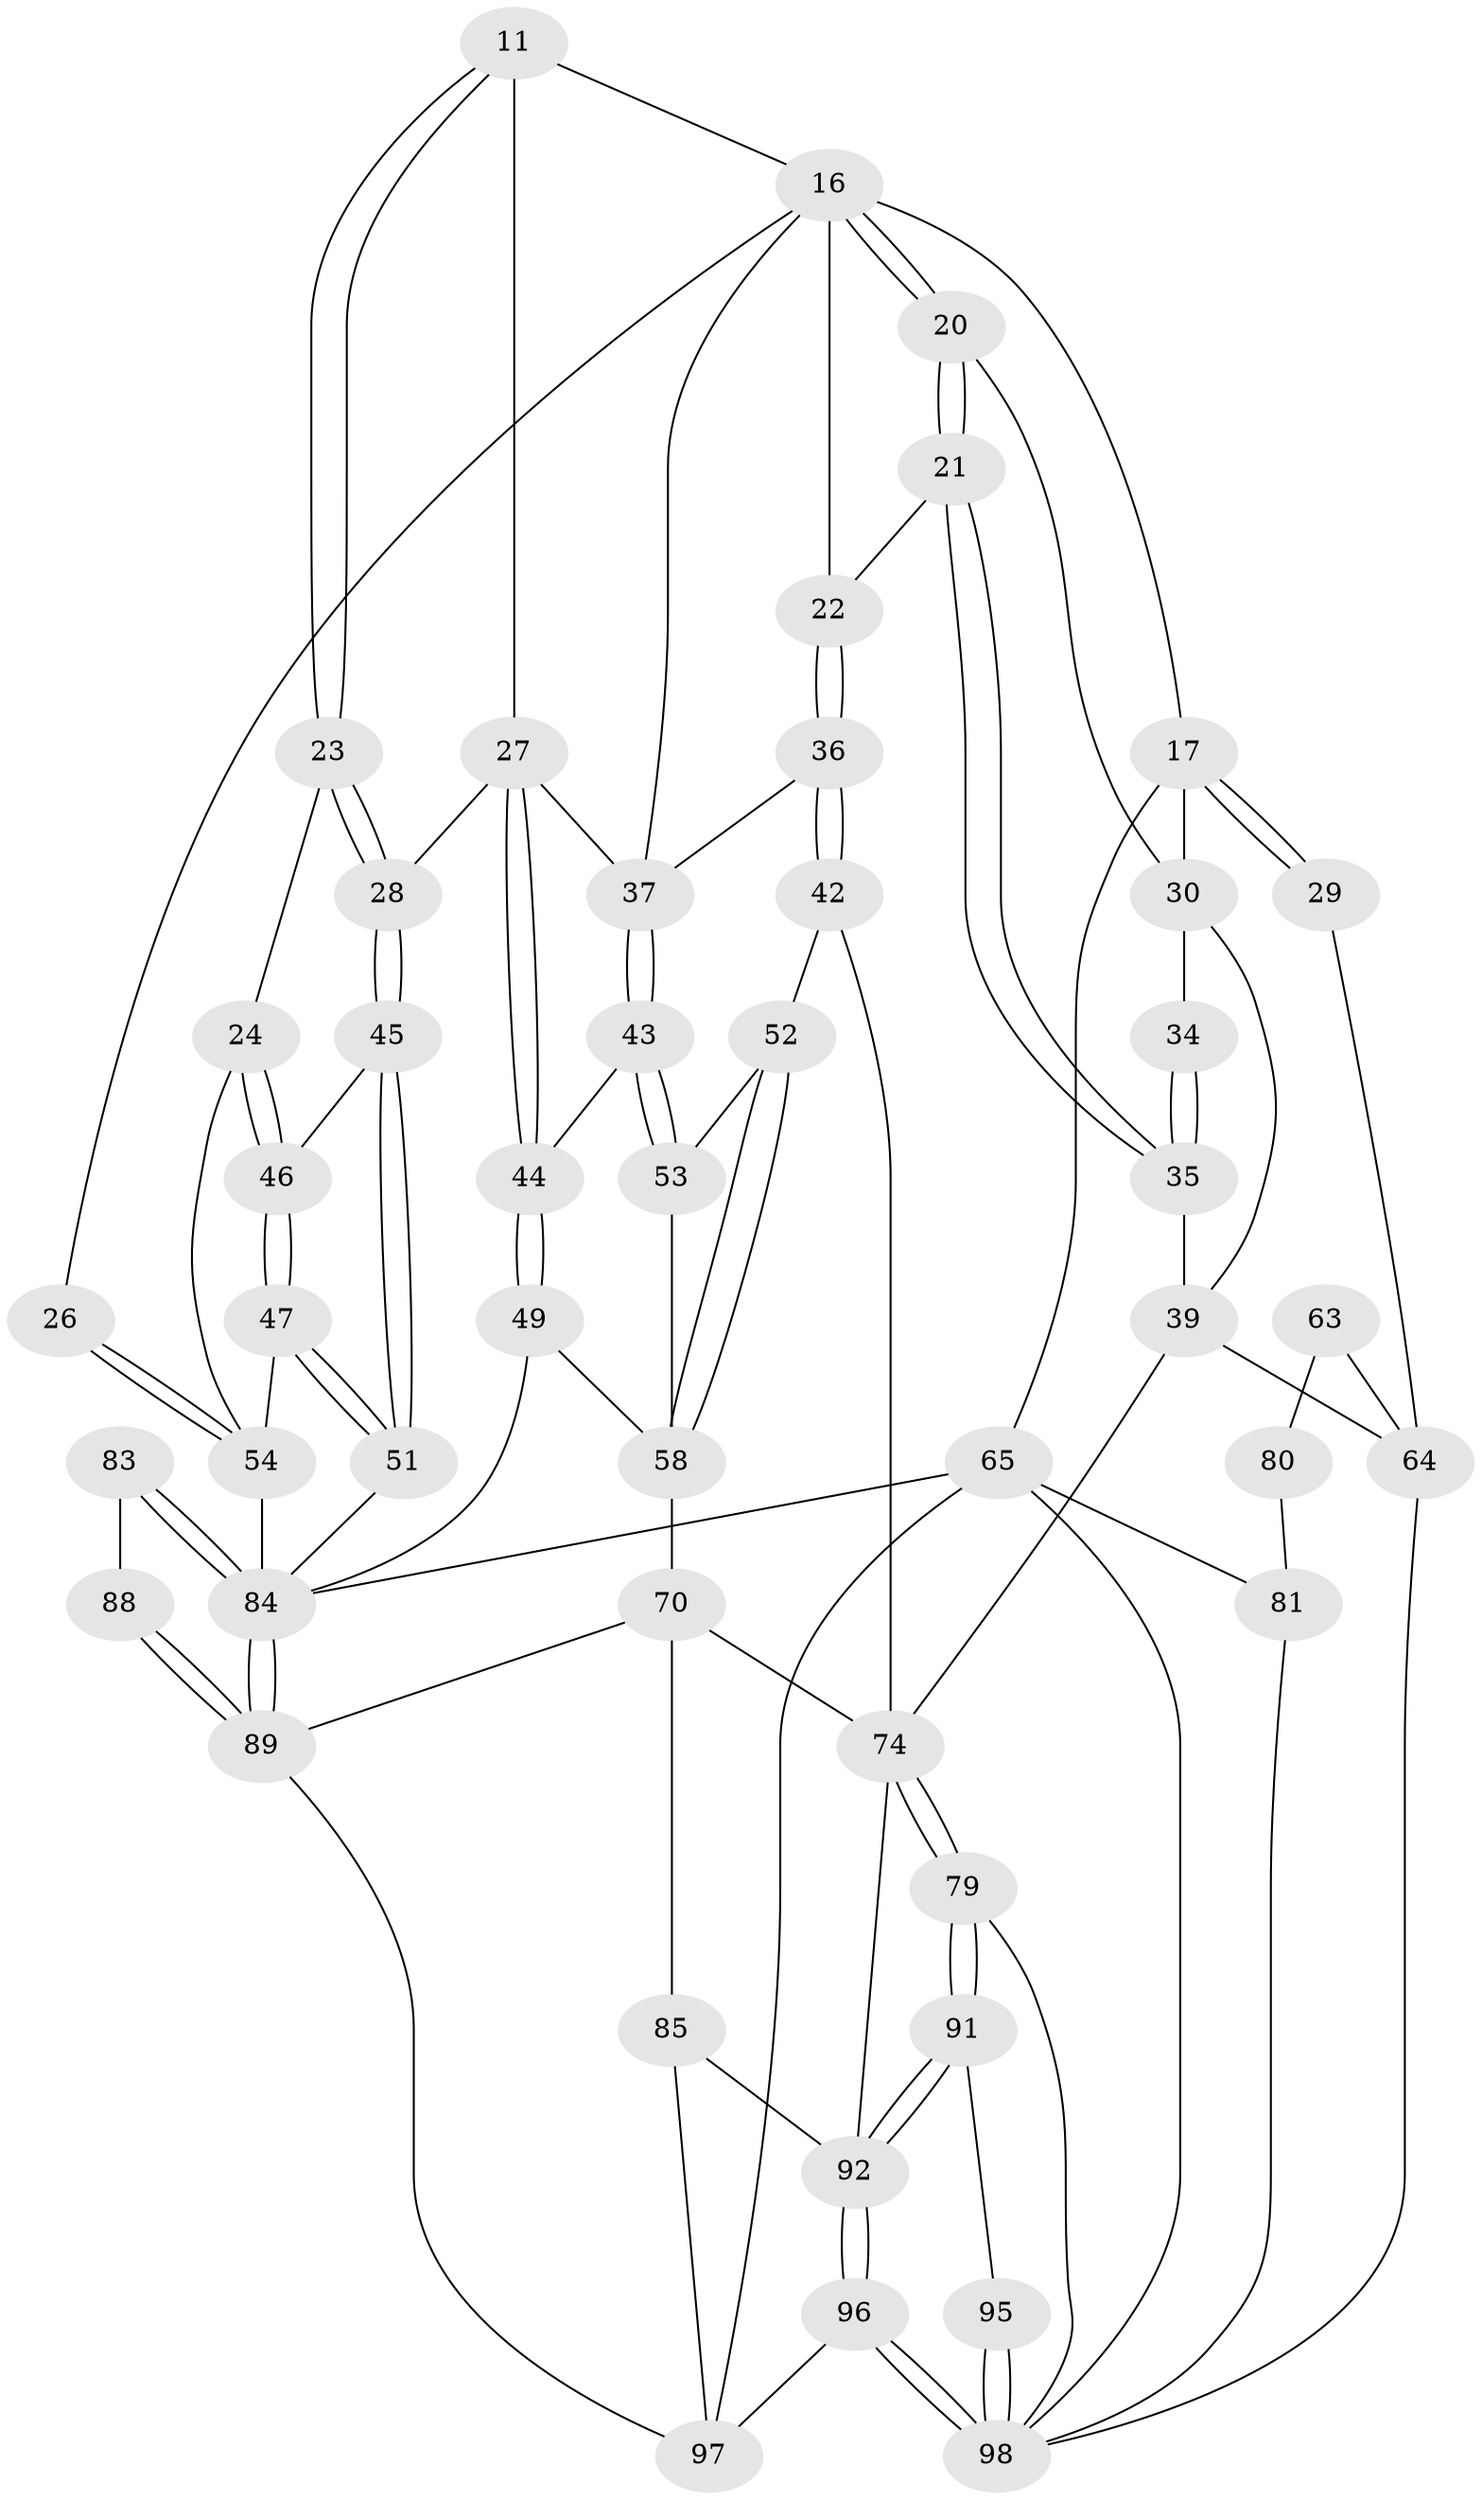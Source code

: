 // original degree distribution, {4: 0.21428571428571427, 6: 0.21428571428571427, 5: 0.5408163265306123, 3: 0.030612244897959183}
// Generated by graph-tools (version 1.1) at 2025/00/03/09/25 05:00:03]
// undirected, 49 vertices, 111 edges
graph export_dot {
graph [start="1"]
  node [color=gray90,style=filled];
  11 [pos="+0.0986415124580804+0.14154608389323292",super="+10"];
  16 [pos="+0.5739042480142272+0",super="+6+8+9"];
  17 [pos="+0.7788277088615055+0.08896226213569945",super="+14+15"];
  20 [pos="+0.6346169557586587+0.2235824813103801"];
  21 [pos="+0.5819206218119328+0.27619013786632624"];
  22 [pos="+0.5674757940723826+0.2725723041143572"];
  23 [pos="+0.11903114571703265+0.2699974698605069"];
  24 [pos="+0.10727524385775725+0.2750174621165506"];
  26 [pos="+0+0.28244968031418155"];
  27 [pos="+0.1879623999572764+0.29292203001044226",super="+13"];
  28 [pos="+0.16060250866364728+0.2889913153459977"];
  29 [pos="+1+0.23421480599269257"];
  30 [pos="+0.8152722460703872+0.2363206653509674",super="+19"];
  34 [pos="+0.7149223951454218+0.33250148852388006"];
  35 [pos="+0.6943375922794968+0.36601605574389195"];
  36 [pos="+0.48687533111808395+0.321703914677845"];
  37 [pos="+0.37716475554732964+0.23767008549046859",super="+12"];
  39 [pos="+0.6716198702102943+0.49684830233073857",super="+38+31"];
  42 [pos="+0.523092669638718+0.4871665762780481"];
  43 [pos="+0.33709207449322004+0.38603471712171405"];
  44 [pos="+0.22924340826385603+0.3925979543691643"];
  45 [pos="+0.1215623461968675+0.3905554776276239"];
  46 [pos="+0.09309569237042799+0.36506237184266976"];
  47 [pos="+0.06015187119567755+0.4049431535071989"];
  49 [pos="+0.15861148711591316+0.5542916211285634"];
  51 [pos="+0.10537910995046297+0.4588830886793023"];
  52 [pos="+0.4533706150953465+0.4789736909186035"];
  53 [pos="+0.3658919141350846+0.4355695892396344"];
  54 [pos="+0+0.3549425232891128",super="+48+25"];
  58 [pos="+0.2988959926832232+0.5940569263652207",super="+57"];
  63 [pos="+0.9340468685437177+0.642001215328437",super="+62"];
  64 [pos="+0.8427119490895041+0.6038724440384297",super="+59"];
  65 [pos="+1+1",super="+61"];
  70 [pos="+0.33619994951827886+0.7359120744321742",super="+69"];
  74 [pos="+0.6144748887012728+0.754455164266933",super="+40+68"];
  79 [pos="+0.69341006313974+0.795856681654042"];
  80 [pos="+0.9523668524042709+0.7488525690879443",super="+67"];
  81 [pos="+0.8291733206562676+0.8113897231674209",super="+66"];
  83 [pos="+0.1173901282738298+0.830690809819442",super="+73"];
  84 [pos="+0.04267663171249072+0.9366876955880628",super="+60+55"];
  85 [pos="+0.4310723503190525+0.8727974394857533",super="+82"];
  88 [pos="+0.218031952493073+0.8487766205779206",super="+72"];
  89 [pos="+0.25063448763219265+0.9145462379540195",super="+87"];
  91 [pos="+0.6041168553783426+0.9573784410347089"];
  92 [pos="+0.5853865934011883+0.9666432442970321",super="+90+75+76"];
  95 [pos="+0.673169231421104+0.9502801842561825"];
  96 [pos="+0.5411818791058799+1"];
  97 [pos="+0.34737862419590404+1",super="+86"];
  98 [pos="+0.8826022537776343+1",super="+93+94"];
  11 -- 23;
  11 -- 23;
  11 -- 16 [weight=2];
  11 -- 27;
  16 -- 20;
  16 -- 20;
  16 -- 17 [weight=2];
  16 -- 22;
  16 -- 26;
  16 -- 37;
  17 -- 29 [weight=2];
  17 -- 29;
  17 -- 65 [weight=2];
  17 -- 30;
  20 -- 21;
  20 -- 21;
  20 -- 30;
  21 -- 22;
  21 -- 35;
  21 -- 35;
  22 -- 36;
  22 -- 36;
  23 -- 24;
  23 -- 28;
  23 -- 28;
  24 -- 46;
  24 -- 46;
  24 -- 54;
  26 -- 54 [weight=2];
  26 -- 54;
  27 -- 28;
  27 -- 44;
  27 -- 44;
  27 -- 37;
  28 -- 45;
  28 -- 45;
  29 -- 64;
  30 -- 34 [weight=2];
  30 -- 39;
  34 -- 35;
  34 -- 35;
  35 -- 39;
  36 -- 37;
  36 -- 42;
  36 -- 42;
  37 -- 43;
  37 -- 43;
  39 -- 64 [weight=2];
  39 -- 74;
  42 -- 52;
  42 -- 74;
  43 -- 44;
  43 -- 53;
  43 -- 53;
  44 -- 49;
  44 -- 49;
  45 -- 46;
  45 -- 51;
  45 -- 51;
  46 -- 47;
  46 -- 47;
  47 -- 51;
  47 -- 51;
  47 -- 54;
  49 -- 84;
  49 -- 58;
  51 -- 84;
  52 -- 53;
  52 -- 58;
  52 -- 58;
  53 -- 58;
  54 -- 84;
  58 -- 70;
  63 -- 64 [weight=2];
  63 -- 80 [weight=2];
  64 -- 98;
  65 -- 97;
  65 -- 81;
  65 -- 98;
  65 -- 84;
  70 -- 85;
  70 -- 89;
  70 -- 74;
  74 -- 79;
  74 -- 79;
  74 -- 92 [weight=2];
  79 -- 91;
  79 -- 91;
  79 -- 98;
  80 -- 81 [weight=2];
  81 -- 98;
  83 -- 84 [weight=2];
  83 -- 84;
  83 -- 88 [weight=2];
  84 -- 89;
  84 -- 89;
  85 -- 97;
  85 -- 92 [weight=2];
  88 -- 89 [weight=2];
  88 -- 89;
  89 -- 97;
  91 -- 92;
  91 -- 92;
  91 -- 95;
  92 -- 96;
  92 -- 96;
  95 -- 98 [weight=2];
  95 -- 98;
  96 -- 97;
  96 -- 98;
  96 -- 98;
}

